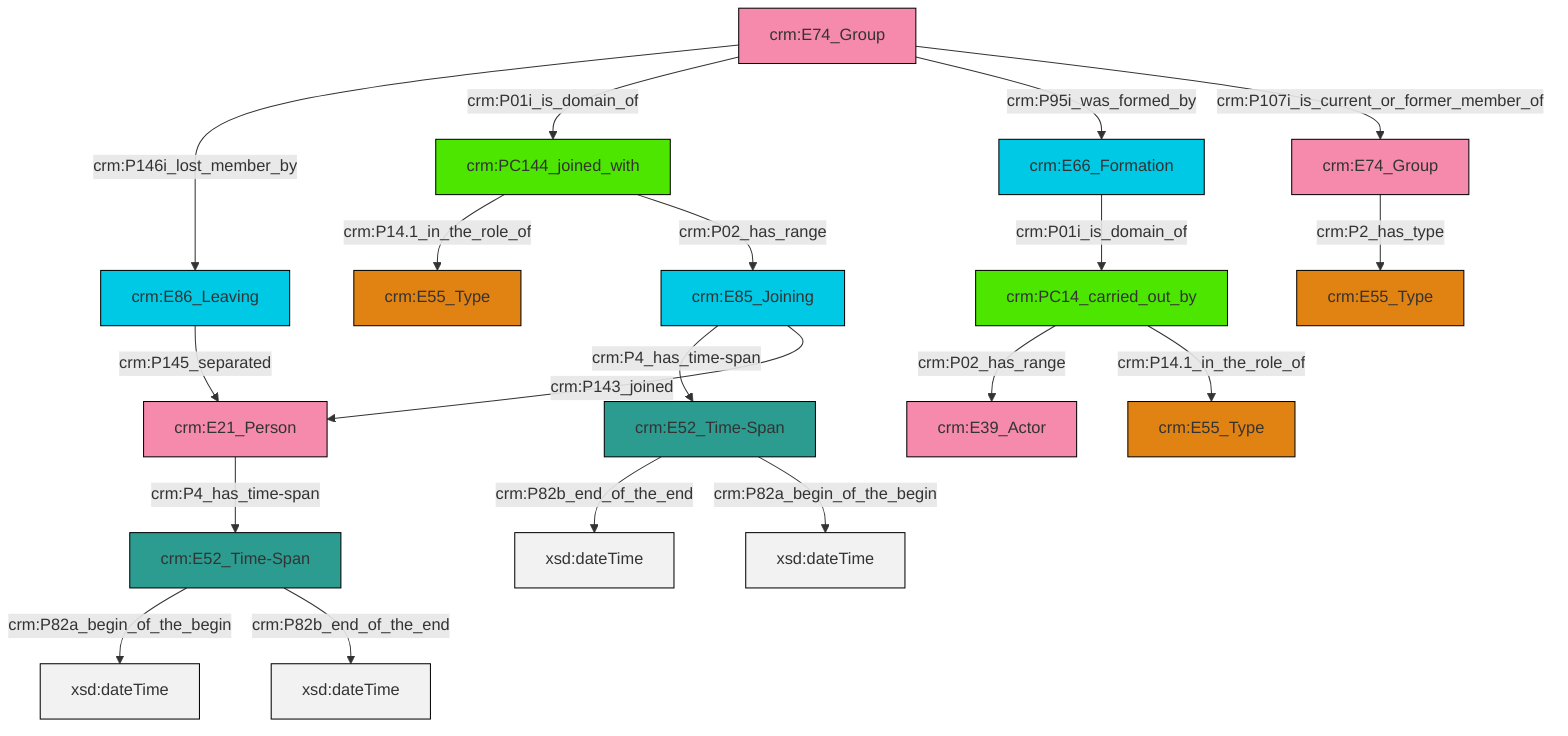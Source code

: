 graph TD
classDef Literal fill:#f2f2f2,stroke:#000000;
classDef CRM_Entity fill:#FFFFFF,stroke:#000000;
classDef Temporal_Entity fill:#00C9E6, stroke:#000000;
classDef Type fill:#E18312, stroke:#000000;
classDef Time-Span fill:#2C9C91, stroke:#000000;
classDef Appellation fill:#FFEB7F, stroke:#000000;
classDef Place fill:#008836, stroke:#000000;
classDef Persistent_Item fill:#B266B2, stroke:#000000;
classDef Conceptual_Object fill:#FFD700, stroke:#000000;
classDef Physical_Thing fill:#D2B48C, stroke:#000000;
classDef Actor fill:#f58aad, stroke:#000000;
classDef PC_Classes fill:#4ce600, stroke:#000000;
classDef Multi fill:#cccccc,stroke:#000000;

0["crm:E86_Leaving"]:::Temporal_Entity -->|crm:P145_separated| 1["crm:E21_Person"]:::Actor
2["crm:PC14_carried_out_by"]:::PC_Classes -->|crm:P02_has_range| 3["crm:E39_Actor"]:::Actor
4["crm:E85_Joining"]:::Temporal_Entity -->|crm:P4_has_time-span| 5["crm:E52_Time-Span"]:::Time-Span
8["crm:E74_Group"]:::Actor -->|crm:P2_has_type| 9["crm:E55_Type"]:::Type
1["crm:E21_Person"]:::Actor -->|crm:P4_has_time-span| 10["crm:E52_Time-Span"]:::Time-Span
6["crm:E74_Group"]:::Actor -->|crm:P146i_lost_member_by| 0["crm:E86_Leaving"]:::Temporal_Entity
17["crm:E66_Formation"]:::Temporal_Entity -->|crm:P01i_is_domain_of| 2["crm:PC14_carried_out_by"]:::PC_Classes
10["crm:E52_Time-Span"]:::Time-Span -->|crm:P82a_begin_of_the_begin| 19[xsd:dateTime]:::Literal
13["crm:PC144_joined_with"]:::PC_Classes -->|crm:P14.1_in_the_role_of| 11["crm:E55_Type"]:::Type
2["crm:PC14_carried_out_by"]:::PC_Classes -->|crm:P14.1_in_the_role_of| 20["crm:E55_Type"]:::Type
5["crm:E52_Time-Span"]:::Time-Span -->|crm:P82b_end_of_the_end| 21[xsd:dateTime]:::Literal
10["crm:E52_Time-Span"]:::Time-Span -->|crm:P82b_end_of_the_end| 23[xsd:dateTime]:::Literal
4["crm:E85_Joining"]:::Temporal_Entity -->|crm:P143_joined| 1["crm:E21_Person"]:::Actor
6["crm:E74_Group"]:::Actor -->|crm:P01i_is_domain_of| 13["crm:PC144_joined_with"]:::PC_Classes
6["crm:E74_Group"]:::Actor -->|crm:P95i_was_formed_by| 17["crm:E66_Formation"]:::Temporal_Entity
6["crm:E74_Group"]:::Actor -->|crm:P107i_is_current_or_former_member_of| 8["crm:E74_Group"]:::Actor
5["crm:E52_Time-Span"]:::Time-Span -->|crm:P82a_begin_of_the_begin| 32[xsd:dateTime]:::Literal
13["crm:PC144_joined_with"]:::PC_Classes -->|crm:P02_has_range| 4["crm:E85_Joining"]:::Temporal_Entity